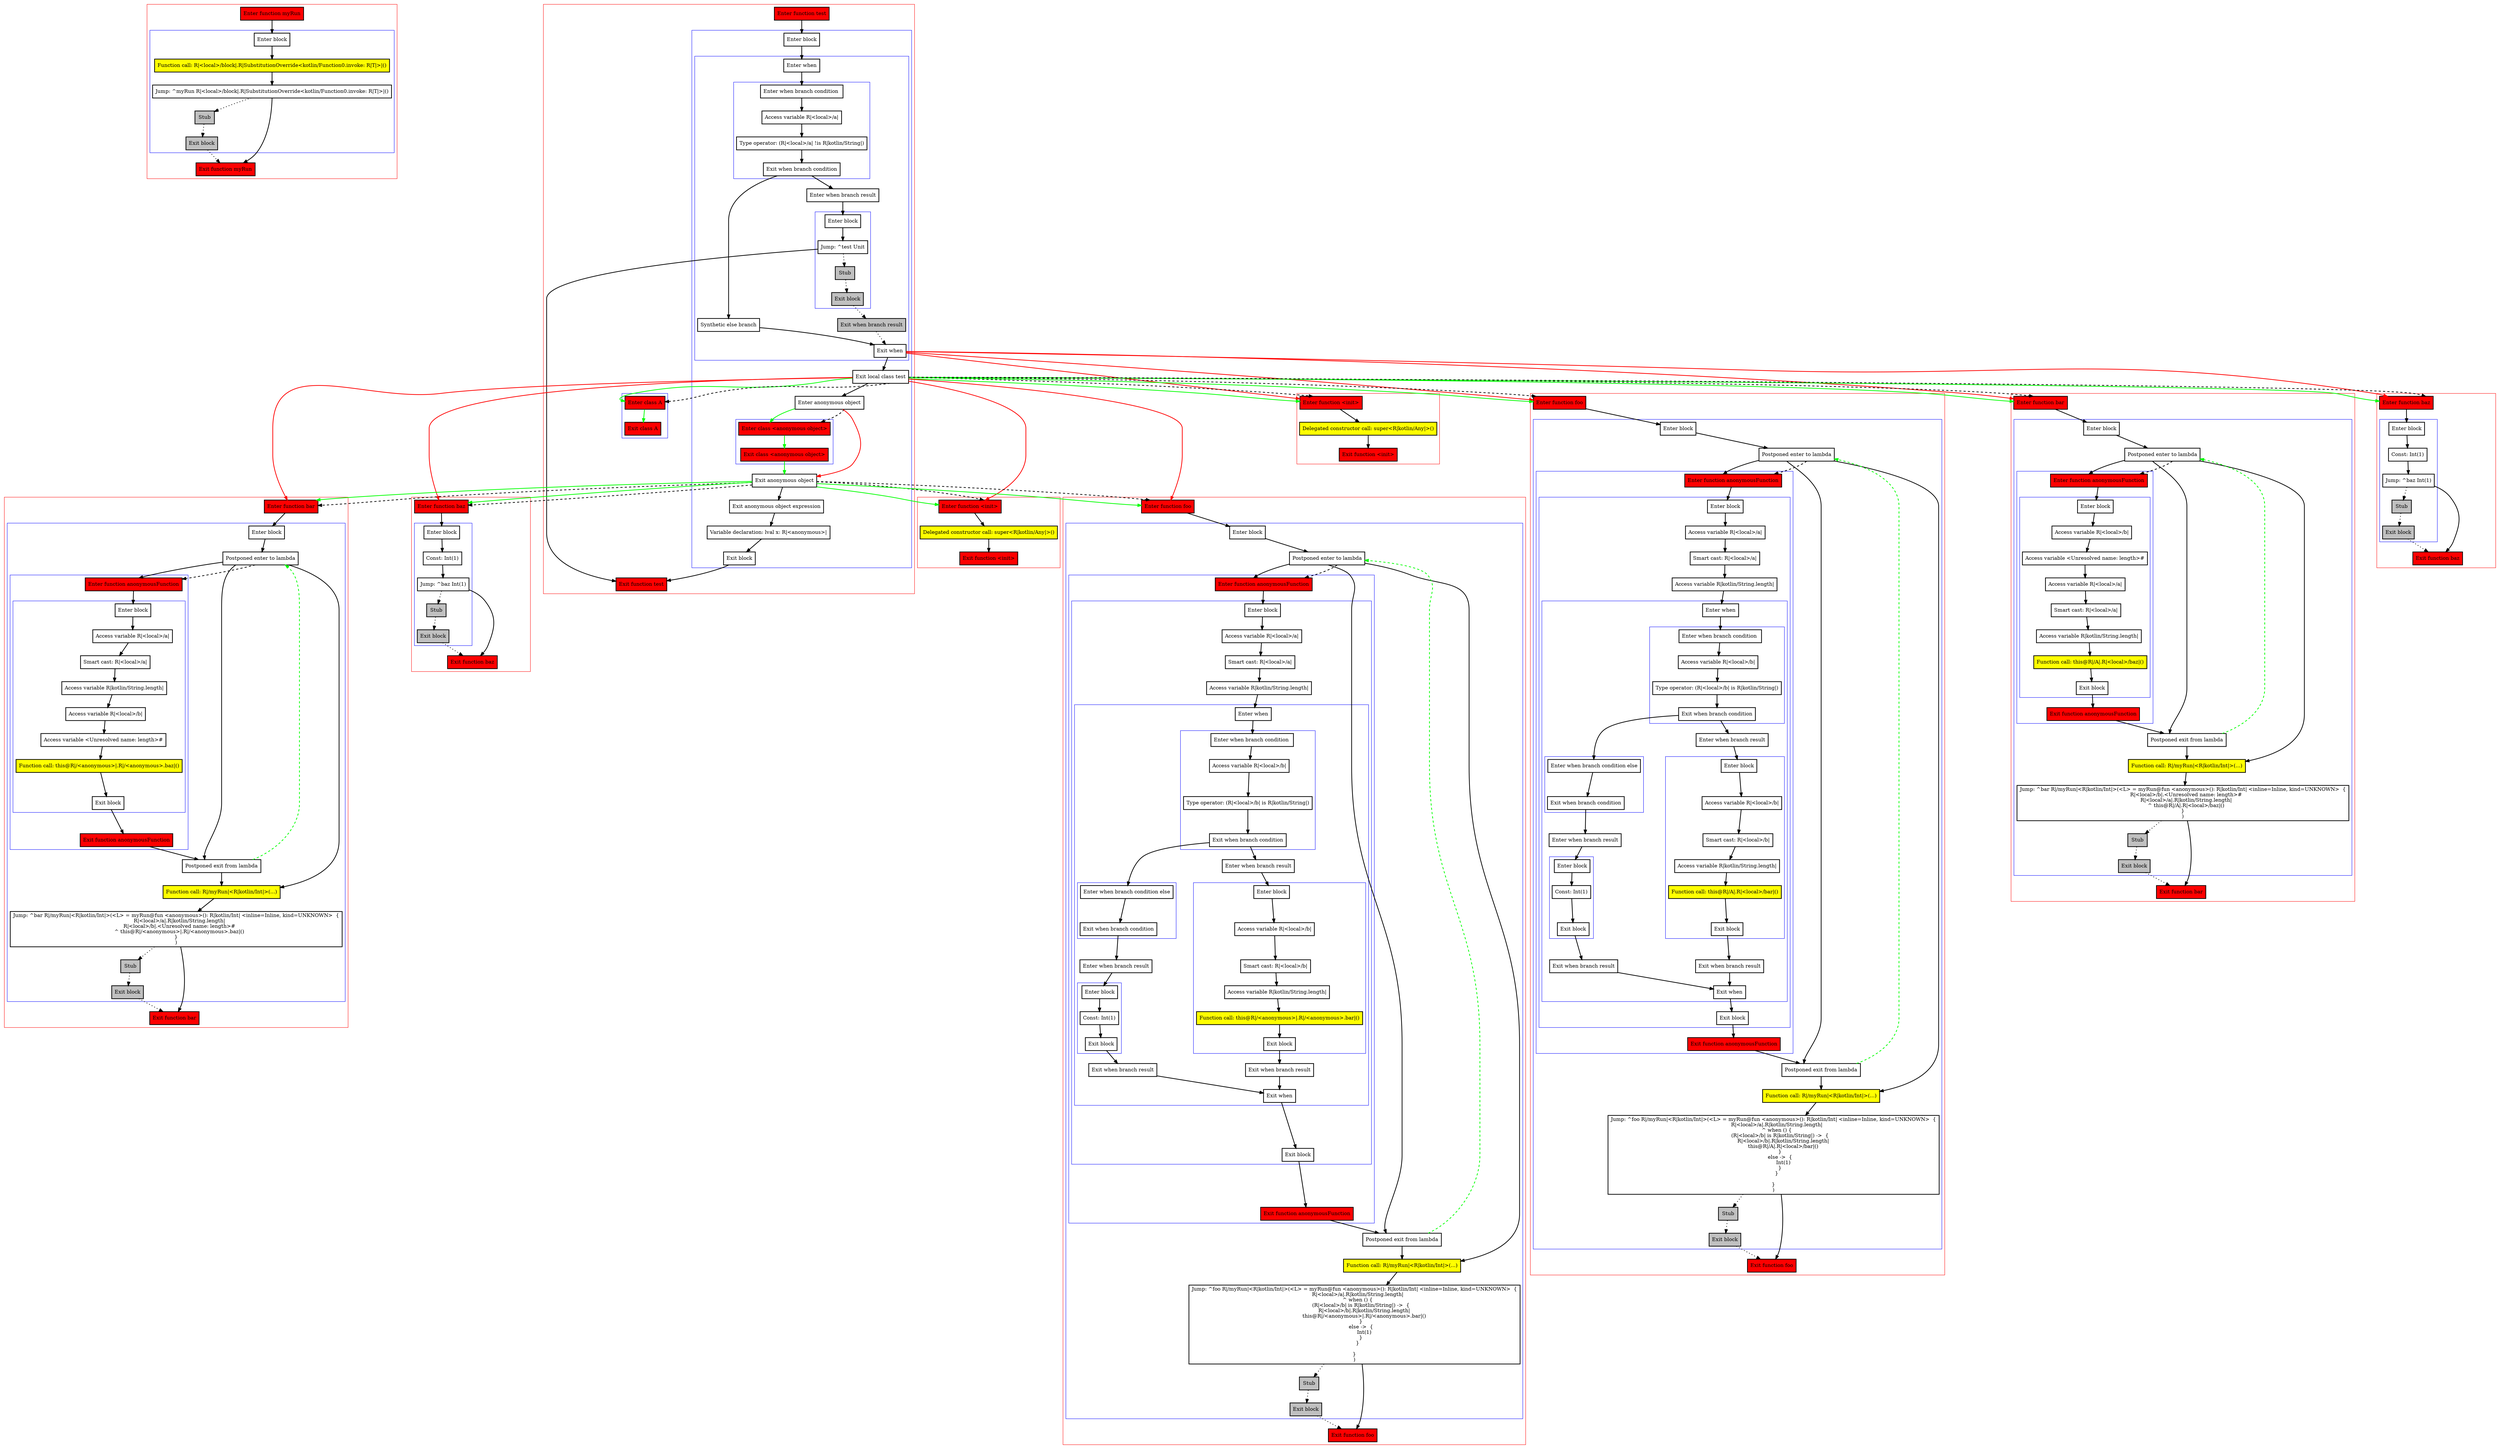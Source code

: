 digraph localClassesWithImplicit_kt {
    graph [nodesep=3]
    node [shape=box penwidth=2]
    edge [penwidth=2]

    subgraph cluster_0 {
        color=red
        0 [label="Enter function myRun" style="filled" fillcolor=red];
        subgraph cluster_1 {
            color=blue
            1 [label="Enter block"];
            2 [label="Function call: R|<local>/block|.R|SubstitutionOverride<kotlin/Function0.invoke: R|T|>|()" style="filled" fillcolor=yellow];
            3 [label="Jump: ^myRun R|<local>/block|.R|SubstitutionOverride<kotlin/Function0.invoke: R|T|>|()"];
            4 [label="Stub" style="filled" fillcolor=gray];
            5 [label="Exit block" style="filled" fillcolor=gray];
        }
        6 [label="Exit function myRun" style="filled" fillcolor=red];
    }
    0 -> {1};
    1 -> {2};
    2 -> {3};
    3 -> {6};
    3 -> {4} [style=dotted];
    4 -> {5} [style=dotted];
    5 -> {6} [style=dotted];

    subgraph cluster_2 {
        color=red
        7 [label="Enter function test" style="filled" fillcolor=red];
        subgraph cluster_3 {
            color=blue
            8 [label="Enter block"];
            subgraph cluster_4 {
                color=blue
                9 [label="Enter when"];
                subgraph cluster_5 {
                    color=blue
                    10 [label="Enter when branch condition "];
                    11 [label="Access variable R|<local>/a|"];
                    12 [label="Type operator: (R|<local>/a| !is R|kotlin/String|)"];
                    13 [label="Exit when branch condition"];
                }
                14 [label="Synthetic else branch"];
                15 [label="Enter when branch result"];
                subgraph cluster_6 {
                    color=blue
                    16 [label="Enter block"];
                    17 [label="Jump: ^test Unit"];
                    18 [label="Stub" style="filled" fillcolor=gray];
                    19 [label="Exit block" style="filled" fillcolor=gray];
                }
                20 [label="Exit when branch result" style="filled" fillcolor=gray];
                21 [label="Exit when"];
            }
            22 [label="Exit local class test"];
            23 [label="Enter anonymous object"];
            subgraph cluster_7 {
                color=blue
                31 [label="Enter class <anonymous object>" style="filled" fillcolor=red];
                32 [label="Exit class <anonymous object>" style="filled" fillcolor=red];
            }
            24 [label="Exit anonymous object"];
            25 [label="Exit anonymous object expression"];
            26 [label="Variable declaration: lval x: R|<anonymous>|"];
            27 [label="Exit block"];
        }
        subgraph cluster_8 {
            color=blue
            29 [label="Enter class A" style="filled" fillcolor=red];
            30 [label="Exit class A" style="filled" fillcolor=red];
        }
        28 [label="Exit function test" style="filled" fillcolor=red];
    }
    7 -> {8};
    8 -> {9};
    9 -> {10};
    10 -> {11};
    11 -> {12};
    12 -> {13};
    13 -> {14 15};
    14 -> {21};
    15 -> {16};
    16 -> {17};
    17 -> {28};
    17 -> {18} [style=dotted];
    18 -> {19} [style=dotted];
    19 -> {20} [style=dotted];
    20 -> {21} [style=dotted];
    21 -> {22};
    21 -> {33 36 73 92} [color=red];
    22 -> {23};
    22 -> {29 33 36 73 92} [color=green];
    22 -> {99 102 139 158} [color=red];
    22 -> {29 33 36 73 92} [style=dashed];
    23 -> {31} [color=green];
    23 -> {24} [color=red];
    23 -> {31} [style=dashed];
    24 -> {25};
    24 -> {99 102 139 158} [color=green];
    24 -> {99 102 139 158} [style=dashed];
    25 -> {26};
    26 -> {27};
    27 -> {28};
    29 -> {30} [color=green];
    31 -> {32} [color=green];
    32 -> {24} [color=green];

    subgraph cluster_9 {
        color=red
        33 [label="Enter function <init>" style="filled" fillcolor=red];
        34 [label="Delegated constructor call: super<R|kotlin/Any|>()" style="filled" fillcolor=yellow];
        35 [label="Exit function <init>" style="filled" fillcolor=red];
    }
    33 -> {34};
    34 -> {35};

    subgraph cluster_10 {
        color=red
        36 [label="Enter function foo" style="filled" fillcolor=red];
        subgraph cluster_11 {
            color=blue
            37 [label="Enter block"];
            38 [label="Postponed enter to lambda"];
            subgraph cluster_12 {
                color=blue
                45 [label="Enter function anonymousFunction" style="filled" fillcolor=red];
                subgraph cluster_13 {
                    color=blue
                    46 [label="Enter block"];
                    47 [label="Access variable R|<local>/a|"];
                    48 [label="Smart cast: R|<local>/a|"];
                    49 [label="Access variable R|kotlin/String.length|"];
                    subgraph cluster_14 {
                        color=blue
                        50 [label="Enter when"];
                        subgraph cluster_15 {
                            color=blue
                            51 [label="Enter when branch condition "];
                            52 [label="Access variable R|<local>/b|"];
                            53 [label="Type operator: (R|<local>/b| is R|kotlin/String|)"];
                            54 [label="Exit when branch condition"];
                        }
                        subgraph cluster_16 {
                            color=blue
                            55 [label="Enter when branch condition else"];
                            56 [label="Exit when branch condition"];
                        }
                        57 [label="Enter when branch result"];
                        subgraph cluster_17 {
                            color=blue
                            58 [label="Enter block"];
                            59 [label="Const: Int(1)"];
                            60 [label="Exit block"];
                        }
                        61 [label="Exit when branch result"];
                        62 [label="Enter when branch result"];
                        subgraph cluster_18 {
                            color=blue
                            63 [label="Enter block"];
                            64 [label="Access variable R|<local>/b|"];
                            65 [label="Smart cast: R|<local>/b|"];
                            66 [label="Access variable R|kotlin/String.length|"];
                            67 [label="Function call: this@R|/A|.R|<local>/bar|()" style="filled" fillcolor=yellow];
                            68 [label="Exit block"];
                        }
                        69 [label="Exit when branch result"];
                        70 [label="Exit when"];
                    }
                    71 [label="Exit block"];
                }
                72 [label="Exit function anonymousFunction" style="filled" fillcolor=red];
            }
            39 [label="Postponed exit from lambda"];
            40 [label="Function call: R|/myRun|<R|kotlin/Int|>(...)" style="filled" fillcolor=yellow];
            41 [label="Jump: ^foo R|/myRun|<R|kotlin/Int|>(<L> = myRun@fun <anonymous>(): R|kotlin/Int| <inline=Inline, kind=UNKNOWN>  {
    R|<local>/a|.R|kotlin/String.length|
    ^ when () {
        (R|<local>/b| is R|kotlin/String|) ->  {
            R|<local>/b|.R|kotlin/String.length|
            this@R|/A|.R|<local>/bar|()
        }
        else ->  {
            Int(1)
        }
    }

}
)"];
            42 [label="Stub" style="filled" fillcolor=gray];
            43 [label="Exit block" style="filled" fillcolor=gray];
        }
        44 [label="Exit function foo" style="filled" fillcolor=red];
    }
    36 -> {37};
    37 -> {38};
    38 -> {39 40 45};
    38 -> {45} [style=dashed];
    39 -> {40};
    39 -> {38} [color=green style=dashed];
    40 -> {41};
    41 -> {44};
    41 -> {42} [style=dotted];
    42 -> {43} [style=dotted];
    43 -> {44} [style=dotted];
    45 -> {46};
    46 -> {47};
    47 -> {48};
    48 -> {49};
    49 -> {50};
    50 -> {51};
    51 -> {52};
    52 -> {53};
    53 -> {54};
    54 -> {55 62};
    55 -> {56};
    56 -> {57};
    57 -> {58};
    58 -> {59};
    59 -> {60};
    60 -> {61};
    61 -> {70};
    62 -> {63};
    63 -> {64};
    64 -> {65};
    65 -> {66};
    66 -> {67};
    67 -> {68};
    68 -> {69};
    69 -> {70};
    70 -> {71};
    71 -> {72};
    72 -> {39};

    subgraph cluster_19 {
        color=red
        73 [label="Enter function bar" style="filled" fillcolor=red];
        subgraph cluster_20 {
            color=blue
            74 [label="Enter block"];
            75 [label="Postponed enter to lambda"];
            subgraph cluster_21 {
                color=blue
                82 [label="Enter function anonymousFunction" style="filled" fillcolor=red];
                subgraph cluster_22 {
                    color=blue
                    83 [label="Enter block"];
                    84 [label="Access variable R|<local>/b|"];
                    85 [label="Access variable <Unresolved name: length>#"];
                    86 [label="Access variable R|<local>/a|"];
                    87 [label="Smart cast: R|<local>/a|"];
                    88 [label="Access variable R|kotlin/String.length|"];
                    89 [label="Function call: this@R|/A|.R|<local>/baz|()" style="filled" fillcolor=yellow];
                    90 [label="Exit block"];
                }
                91 [label="Exit function anonymousFunction" style="filled" fillcolor=red];
            }
            76 [label="Postponed exit from lambda"];
            77 [label="Function call: R|/myRun|<R|kotlin/Int|>(...)" style="filled" fillcolor=yellow];
            78 [label="Jump: ^bar R|/myRun|<R|kotlin/Int|>(<L> = myRun@fun <anonymous>(): R|kotlin/Int| <inline=Inline, kind=UNKNOWN>  {
    R|<local>/b|.<Unresolved name: length>#
    R|<local>/a|.R|kotlin/String.length|
    ^ this@R|/A|.R|<local>/baz|()
}
)"];
            79 [label="Stub" style="filled" fillcolor=gray];
            80 [label="Exit block" style="filled" fillcolor=gray];
        }
        81 [label="Exit function bar" style="filled" fillcolor=red];
    }
    73 -> {74};
    74 -> {75};
    75 -> {76 77 82};
    75 -> {82} [style=dashed];
    76 -> {77};
    76 -> {75} [color=green style=dashed];
    77 -> {78};
    78 -> {81};
    78 -> {79} [style=dotted];
    79 -> {80} [style=dotted];
    80 -> {81} [style=dotted];
    82 -> {83};
    83 -> {84};
    84 -> {85};
    85 -> {86};
    86 -> {87};
    87 -> {88};
    88 -> {89};
    89 -> {90};
    90 -> {91};
    91 -> {76};

    subgraph cluster_23 {
        color=red
        92 [label="Enter function baz" style="filled" fillcolor=red];
        subgraph cluster_24 {
            color=blue
            93 [label="Enter block"];
            94 [label="Const: Int(1)"];
            95 [label="Jump: ^baz Int(1)"];
            96 [label="Stub" style="filled" fillcolor=gray];
            97 [label="Exit block" style="filled" fillcolor=gray];
        }
        98 [label="Exit function baz" style="filled" fillcolor=red];
    }
    92 -> {93};
    93 -> {94};
    94 -> {95};
    95 -> {98};
    95 -> {96} [style=dotted];
    96 -> {97} [style=dotted];
    97 -> {98} [style=dotted];

    subgraph cluster_25 {
        color=red
        99 [label="Enter function <init>" style="filled" fillcolor=red];
        100 [label="Delegated constructor call: super<R|kotlin/Any|>()" style="filled" fillcolor=yellow];
        101 [label="Exit function <init>" style="filled" fillcolor=red];
    }
    99 -> {100};
    100 -> {101};

    subgraph cluster_26 {
        color=red
        102 [label="Enter function foo" style="filled" fillcolor=red];
        subgraph cluster_27 {
            color=blue
            103 [label="Enter block"];
            104 [label="Postponed enter to lambda"];
            subgraph cluster_28 {
                color=blue
                111 [label="Enter function anonymousFunction" style="filled" fillcolor=red];
                subgraph cluster_29 {
                    color=blue
                    112 [label="Enter block"];
                    113 [label="Access variable R|<local>/a|"];
                    114 [label="Smart cast: R|<local>/a|"];
                    115 [label="Access variable R|kotlin/String.length|"];
                    subgraph cluster_30 {
                        color=blue
                        116 [label="Enter when"];
                        subgraph cluster_31 {
                            color=blue
                            117 [label="Enter when branch condition "];
                            118 [label="Access variable R|<local>/b|"];
                            119 [label="Type operator: (R|<local>/b| is R|kotlin/String|)"];
                            120 [label="Exit when branch condition"];
                        }
                        subgraph cluster_32 {
                            color=blue
                            121 [label="Enter when branch condition else"];
                            122 [label="Exit when branch condition"];
                        }
                        123 [label="Enter when branch result"];
                        subgraph cluster_33 {
                            color=blue
                            124 [label="Enter block"];
                            125 [label="Const: Int(1)"];
                            126 [label="Exit block"];
                        }
                        127 [label="Exit when branch result"];
                        128 [label="Enter when branch result"];
                        subgraph cluster_34 {
                            color=blue
                            129 [label="Enter block"];
                            130 [label="Access variable R|<local>/b|"];
                            131 [label="Smart cast: R|<local>/b|"];
                            132 [label="Access variable R|kotlin/String.length|"];
                            133 [label="Function call: this@R|/<anonymous>|.R|/<anonymous>.bar|()" style="filled" fillcolor=yellow];
                            134 [label="Exit block"];
                        }
                        135 [label="Exit when branch result"];
                        136 [label="Exit when"];
                    }
                    137 [label="Exit block"];
                }
                138 [label="Exit function anonymousFunction" style="filled" fillcolor=red];
            }
            105 [label="Postponed exit from lambda"];
            106 [label="Function call: R|/myRun|<R|kotlin/Int|>(...)" style="filled" fillcolor=yellow];
            107 [label="Jump: ^foo R|/myRun|<R|kotlin/Int|>(<L> = myRun@fun <anonymous>(): R|kotlin/Int| <inline=Inline, kind=UNKNOWN>  {
    R|<local>/a|.R|kotlin/String.length|
    ^ when () {
        (R|<local>/b| is R|kotlin/String|) ->  {
            R|<local>/b|.R|kotlin/String.length|
            this@R|/<anonymous>|.R|/<anonymous>.bar|()
        }
        else ->  {
            Int(1)
        }
    }

}
)"];
            108 [label="Stub" style="filled" fillcolor=gray];
            109 [label="Exit block" style="filled" fillcolor=gray];
        }
        110 [label="Exit function foo" style="filled" fillcolor=red];
    }
    102 -> {103};
    103 -> {104};
    104 -> {105 106 111};
    104 -> {111} [style=dashed];
    105 -> {106};
    105 -> {104} [color=green style=dashed];
    106 -> {107};
    107 -> {110};
    107 -> {108} [style=dotted];
    108 -> {109} [style=dotted];
    109 -> {110} [style=dotted];
    111 -> {112};
    112 -> {113};
    113 -> {114};
    114 -> {115};
    115 -> {116};
    116 -> {117};
    117 -> {118};
    118 -> {119};
    119 -> {120};
    120 -> {121 128};
    121 -> {122};
    122 -> {123};
    123 -> {124};
    124 -> {125};
    125 -> {126};
    126 -> {127};
    127 -> {136};
    128 -> {129};
    129 -> {130};
    130 -> {131};
    131 -> {132};
    132 -> {133};
    133 -> {134};
    134 -> {135};
    135 -> {136};
    136 -> {137};
    137 -> {138};
    138 -> {105};

    subgraph cluster_35 {
        color=red
        139 [label="Enter function bar" style="filled" fillcolor=red];
        subgraph cluster_36 {
            color=blue
            140 [label="Enter block"];
            141 [label="Postponed enter to lambda"];
            subgraph cluster_37 {
                color=blue
                148 [label="Enter function anonymousFunction" style="filled" fillcolor=red];
                subgraph cluster_38 {
                    color=blue
                    149 [label="Enter block"];
                    150 [label="Access variable R|<local>/a|"];
                    151 [label="Smart cast: R|<local>/a|"];
                    152 [label="Access variable R|kotlin/String.length|"];
                    153 [label="Access variable R|<local>/b|"];
                    154 [label="Access variable <Unresolved name: length>#"];
                    155 [label="Function call: this@R|/<anonymous>|.R|/<anonymous>.baz|()" style="filled" fillcolor=yellow];
                    156 [label="Exit block"];
                }
                157 [label="Exit function anonymousFunction" style="filled" fillcolor=red];
            }
            142 [label="Postponed exit from lambda"];
            143 [label="Function call: R|/myRun|<R|kotlin/Int|>(...)" style="filled" fillcolor=yellow];
            144 [label="Jump: ^bar R|/myRun|<R|kotlin/Int|>(<L> = myRun@fun <anonymous>(): R|kotlin/Int| <inline=Inline, kind=UNKNOWN>  {
    R|<local>/a|.R|kotlin/String.length|
    R|<local>/b|.<Unresolved name: length>#
    ^ this@R|/<anonymous>|.R|/<anonymous>.baz|()
}
)"];
            145 [label="Stub" style="filled" fillcolor=gray];
            146 [label="Exit block" style="filled" fillcolor=gray];
        }
        147 [label="Exit function bar" style="filled" fillcolor=red];
    }
    139 -> {140};
    140 -> {141};
    141 -> {142 143 148};
    141 -> {148} [style=dashed];
    142 -> {143};
    142 -> {141} [color=green style=dashed];
    143 -> {144};
    144 -> {147};
    144 -> {145} [style=dotted];
    145 -> {146} [style=dotted];
    146 -> {147} [style=dotted];
    148 -> {149};
    149 -> {150};
    150 -> {151};
    151 -> {152};
    152 -> {153};
    153 -> {154};
    154 -> {155};
    155 -> {156};
    156 -> {157};
    157 -> {142};

    subgraph cluster_39 {
        color=red
        158 [label="Enter function baz" style="filled" fillcolor=red];
        subgraph cluster_40 {
            color=blue
            159 [label="Enter block"];
            160 [label="Const: Int(1)"];
            161 [label="Jump: ^baz Int(1)"];
            162 [label="Stub" style="filled" fillcolor=gray];
            163 [label="Exit block" style="filled" fillcolor=gray];
        }
        164 [label="Exit function baz" style="filled" fillcolor=red];
    }
    158 -> {159};
    159 -> {160};
    160 -> {161};
    161 -> {164};
    161 -> {162} [style=dotted];
    162 -> {163} [style=dotted];
    163 -> {164} [style=dotted];

}
